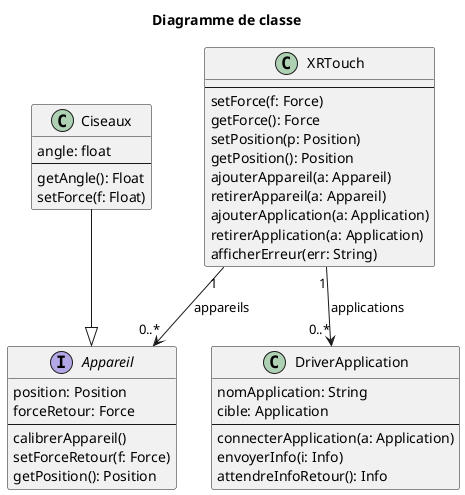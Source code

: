 @startuml diag_class
title Diagramme de classe

Interface Appareil {
    position: Position
    forceRetour: Force
    ---
    calibrerAppareil()
    setForceRetour(f: Force)
    getPosition(): Position
}

class Ciseaux {
    angle: float
    ---
    getAngle(): Float
    setForce(f: Float)
}

class XRTouch {
    ---
    setForce(f: Force)
    getForce(): Force
    setPosition(p: Position)
    getPosition(): Position
    ajouterAppareil(a: Appareil)
    retirerAppareil(a: Appareil)
    ajouterApplication(a: Application)
    retirerApplication(a: Application)
    afficherErreur(err: String)
}

class DriverApplication {
    nomApplication: String
    cible: Application
    ---
    connecterApplication(a: Application)
    envoyerInfo(i: Info)
    attendreInfoRetour(): Info
}

Ciseaux --|> Appareil
XRTouch "1" --> "0..*" Appareil: appareils
XRTouch "1" --> "0..*" DriverApplication: applications

@enduml